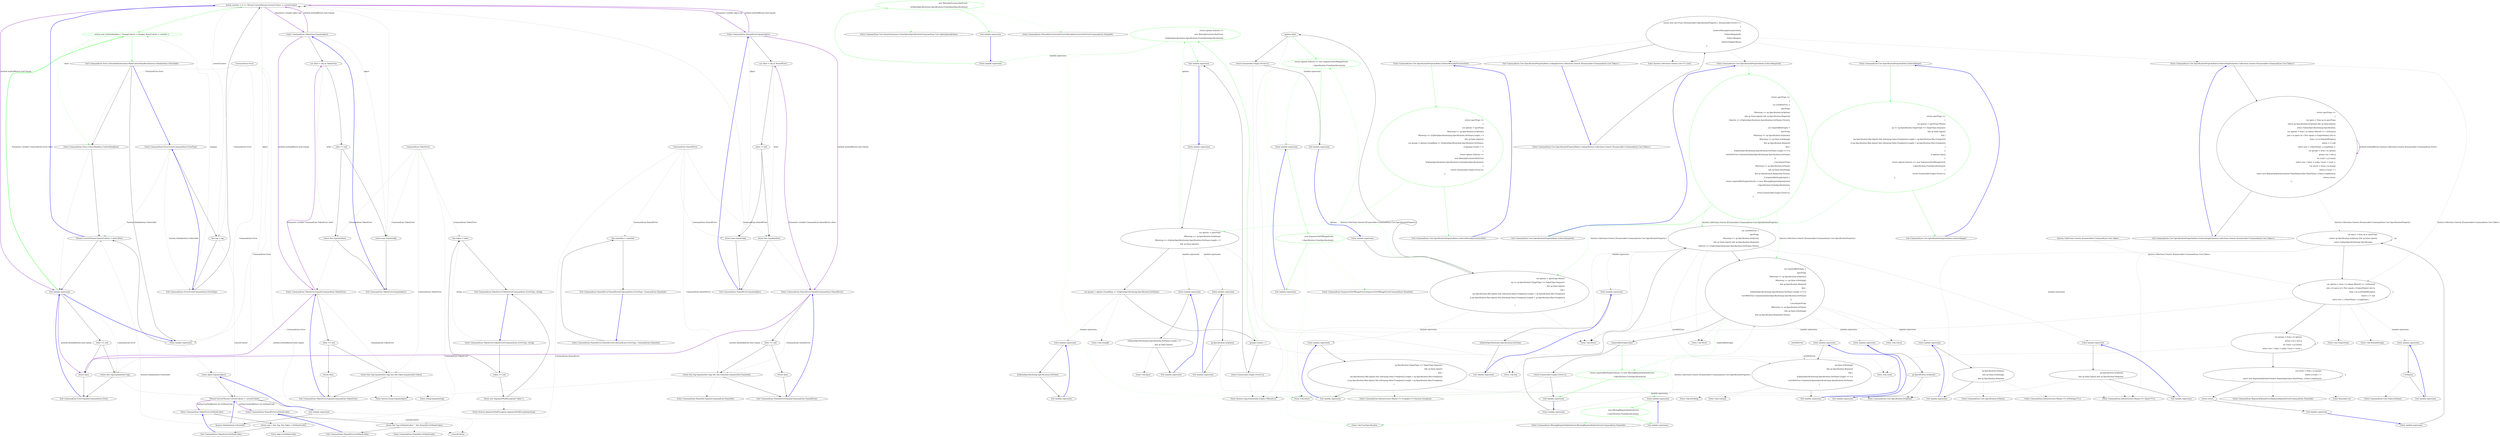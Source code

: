 digraph  {
m1_3 [label="Action resetter = () => Thread.CurrentThread.CurrentCulture = currentCulutre", span="26-26", cluster="CommandLine.Tests.CultureInfoExtensions.MakeCultureHandlers(System.Globalization.CultureInfo)", file="SentenceBuilder.cs"];
m1_4 [label="return new CultureHandlers { ChangeCulture = changer, ResetCulture = resetter };", span="28-28", cluster="CommandLine.Tests.CultureInfoExtensions.MakeCultureHandlers(System.Globalization.CultureInfo)", color=green, community=0, file="SentenceBuilder.cs"];
m1_5 [label="Exit CommandLine.Tests.CultureInfoExtensions.MakeCultureHandlers(System.Globalization.CultureInfo)", span="20-20", cluster="CommandLine.Tests.CultureInfoExtensions.MakeCultureHandlers(System.Globalization.CultureInfo)", file="SentenceBuilder.cs"];
m1_6 [label="Entry CommandLine.Tests.CultureHandlers.CultureHandlers()", span="12-12", cluster="CommandLine.Tests.CultureHandlers.CultureHandlers()", file="SentenceBuilder.cs"];
m1_7 [label="Entry lambda expression", span="24-24", cluster="lambda expression", file="SentenceBuilder.cs"];
m1_8 [label="Thread.CurrentThread.CurrentCulture = newCulture", span="24-24", cluster="lambda expression", file="SentenceBuilder.cs"];
m1_0 [label="Entry CommandLine.Error.Error(CommandLine.ErrorType)", span="65-65", cluster="CommandLine.Error.Error(CommandLine.ErrorType)", file="SentenceBuilder.cs"];
m1_1 [label="this.tag = tag", span="67-67", cluster="CommandLine.Error.Error(CommandLine.ErrorType)", file="SentenceBuilder.cs"];
m1_2 [label="Exit CommandLine.Error.Error(CommandLine.ErrorType)", span="65-65", cluster="CommandLine.Error.Error(CommandLine.ErrorType)", file="SentenceBuilder.cs"];
m1_9 [label="Exit lambda expression", span="24-24", cluster="lambda expression", file="SentenceBuilder.cs"];
m1_15 [label="other == null", span="110-110", cluster="CommandLine.Error.Equals(CommandLine.Error)", file="SentenceBuilder.cs"];
m1_17 [label="return this.Tag.Equals(other.Tag);", span="115-115", cluster="CommandLine.Error.Equals(CommandLine.Error)", file="SentenceBuilder.cs"];
m1_16 [label="return false;", span="112-112", cluster="CommandLine.Error.Equals(CommandLine.Error)", file="SentenceBuilder.cs"];
m1_18 [label="Exit CommandLine.Error.Equals(CommandLine.Error)", span="108-108", cluster="CommandLine.Error.Equals(CommandLine.Error)", file="SentenceBuilder.cs"];
m1_11 [label="Thread.CurrentThread.CurrentCulture = currentCulutre", span="26-26", cluster="lambda expression", file="SentenceBuilder.cs"];
m1_12 [label="Exit lambda expression", span="26-26", cluster="lambda expression", file="SentenceBuilder.cs"];
m1_13 [label="System.Globalization.CultureInfo", span="", cluster="CommandLine.Error.GetHashCode()", file="SentenceBuilder.cs"];
m1_19 [label="Entry System.Enum.Equals(object)", span="0-0", cluster="System.Enum.Equals(object)", file="SentenceBuilder.cs"];
m1_10 [label="Entry object.Equals(object)", span="0-0", cluster="object.Equals(object)", file="SentenceBuilder.cs"];
m1_32 [label="Entry CommandLine.TokenError.Equals(CommandLine.TokenError)", span="172-172", cluster="CommandLine.TokenError.Equals(CommandLine.TokenError)", file="SentenceBuilder.cs"];
m1_37 [label="other == null", span="174-174", cluster="CommandLine.TokenError.Equals(CommandLine.TokenError)", file="SentenceBuilder.cs"];
m1_39 [label="return this.Tag.Equals(other.Tag) && this.Token.Equals(other.Token);", span="179-179", cluster="CommandLine.TokenError.Equals(CommandLine.TokenError)", file="SentenceBuilder.cs"];
m1_38 [label="return false;", span="176-176", cluster="CommandLine.TokenError.Equals(CommandLine.TokenError)", file="SentenceBuilder.cs"];
m1_40 [label="Exit CommandLine.TokenError.Equals(CommandLine.TokenError)", span="172-172", cluster="CommandLine.TokenError.Equals(CommandLine.TokenError)", file="SentenceBuilder.cs"];
m1_53 [label="Entry CommandLine.NamedError.Equals(CommandLine.NamedError)", span="245-245", cluster="CommandLine.NamedError.Equals(CommandLine.NamedError)", file="SentenceBuilder.cs"];
m1_58 [label="other == null", span="247-247", cluster="CommandLine.NamedError.Equals(CommandLine.NamedError)", file="SentenceBuilder.cs"];
m1_60 [label="return this.Tag.Equals(other.Tag) && this.NameInfo.Equals(other.NameInfo);", span="252-252", cluster="CommandLine.NamedError.Equals(CommandLine.NamedError)", file="SentenceBuilder.cs"];
m1_59 [label="return false;", span="249-249", cluster="CommandLine.NamedError.Equals(CommandLine.NamedError)", file="SentenceBuilder.cs"];
m1_61 [label="Exit CommandLine.NamedError.Equals(CommandLine.NamedError)", span="245-245", cluster="CommandLine.NamedError.Equals(CommandLine.NamedError)", file="SentenceBuilder.cs"];
m1_26 [label="Entry CommandLine.TokenError.Equals(object)", span="147-147", cluster="CommandLine.TokenError.Equals(object)", file="SentenceBuilder.cs"];
m1_30 [label="return base.Equals(obj);", span="155-155", cluster="CommandLine.TokenError.Equals(object)", file="SentenceBuilder.cs"];
m1_27 [label="var other = obj as TokenError", span="149-149", cluster="CommandLine.TokenError.Equals(object)", file="SentenceBuilder.cs"];
m1_28 [label="other != null", span="150-150", cluster="CommandLine.TokenError.Equals(object)", file="SentenceBuilder.cs"];
m1_29 [label="return this.Equals(other);", span="152-152", cluster="CommandLine.TokenError.Equals(object)", file="SentenceBuilder.cs"];
m1_31 [label="Exit CommandLine.TokenError.Equals(object)", span="147-147", cluster="CommandLine.TokenError.Equals(object)", file="SentenceBuilder.cs"];
m1_36 [label="Entry object.GetHashCode()", span="0-0", cluster="object.GetHashCode()", file="SentenceBuilder.cs"];
m1_54 [label="Entry CommandLine.NamedError.GetHashCode()", span="235-235", cluster="CommandLine.NamedError.GetHashCode()", file="SentenceBuilder.cs"];
m1_55 [label="return this.Tag.GetHashCode() ^ this.NameInfo.GetHashCode();", span="237-237", cluster="CommandLine.NamedError.GetHashCode()", file="SentenceBuilder.cs"];
m1_56 [label="Exit CommandLine.NamedError.GetHashCode()", span="235-235", cluster="CommandLine.NamedError.GetHashCode()", file="SentenceBuilder.cs"];
m1_33 [label="Entry CommandLine.TokenError.GetHashCode()", span="162-162", cluster="CommandLine.TokenError.GetHashCode()", file="SentenceBuilder.cs"];
m1_34 [label="return new { this.Tag, this.Token }.GetHashCode();", span="164-164", cluster="CommandLine.TokenError.GetHashCode()", file="SentenceBuilder.cs"];
m1_35 [label="Exit CommandLine.TokenError.GetHashCode()", span="162-162", cluster="CommandLine.TokenError.GetHashCode()", file="SentenceBuilder.cs"];
m1_62 [label="Entry CommandLine.NameInfo.Equals(CommandLine.NameInfo)", span="108-108", cluster="CommandLine.NameInfo.Equals(CommandLine.NameInfo)", file="SentenceBuilder.cs"];
m1_41 [label="Entry string.Equals(string)", span="0-0", cluster="string.Equals(string)", file="SentenceBuilder.cs"];
m1_14 [label=currentCulutre, span="", cluster="System.Enum.GetHashCode()", file="SentenceBuilder.cs"];
m1_57 [label="Entry CommandLine.NameInfo.GetHashCode()", span="98-98", cluster="CommandLine.NameInfo.GetHashCode()", file="SentenceBuilder.cs"];
m1_44 [label="Entry CommandLine.NamedError.NamedError(CommandLine.ErrorType, CommandLine.NameInfo)", span="201-201", cluster="CommandLine.NamedError.NamedError(CommandLine.ErrorType, CommandLine.NameInfo)", file="SentenceBuilder.cs"];
m1_45 [label="this.nameInfo = nameInfo", span="204-204", cluster="CommandLine.NamedError.NamedError(CommandLine.ErrorType, CommandLine.NameInfo)", file="SentenceBuilder.cs"];
m1_46 [label="Exit CommandLine.NamedError.NamedError(CommandLine.ErrorType, CommandLine.NameInfo)", span="201-201", cluster="CommandLine.NamedError.NamedError(CommandLine.ErrorType, CommandLine.NameInfo)", file="SentenceBuilder.cs"];
m1_25 [label="Entry System.ArgumentNullException.ArgumentNullException(string)", span="0-0", cluster="System.ArgumentNullException.ArgumentNullException(string)", file="SentenceBuilder.cs"];
m1_47 [label="Entry CommandLine.NamedError.Equals(object)", span="220-220", cluster="CommandLine.NamedError.Equals(object)", file="SentenceBuilder.cs"];
m1_51 [label="return base.Equals(obj);", span="228-228", cluster="CommandLine.NamedError.Equals(object)", file="SentenceBuilder.cs"];
m1_48 [label="var other = obj as NamedError", span="222-222", cluster="CommandLine.NamedError.Equals(object)", file="SentenceBuilder.cs"];
m1_49 [label="other != null", span="223-223", cluster="CommandLine.NamedError.Equals(object)", file="SentenceBuilder.cs"];
m1_50 [label="return this.Equals(other);", span="225-225", cluster="CommandLine.NamedError.Equals(object)", file="SentenceBuilder.cs"];
m1_52 [label="Exit CommandLine.NamedError.Equals(object)", span="220-220", cluster="CommandLine.NamedError.Equals(object)", file="SentenceBuilder.cs"];
m1_20 [label="Entry CommandLine.TokenError.TokenError(CommandLine.ErrorType, string)", span="126-126", cluster="CommandLine.TokenError.TokenError(CommandLine.ErrorType, string)", file="SentenceBuilder.cs"];
m1_23 [label="this.token = token", span="131-131", cluster="CommandLine.TokenError.TokenError(CommandLine.ErrorType, string)", file="SentenceBuilder.cs"];
m1_21 [label="token == null", span="129-129", cluster="CommandLine.TokenError.TokenError(CommandLine.ErrorType, string)", file="SentenceBuilder.cs"];
m1_22 [label="throw new ArgumentNullException(''token'');", span="129-129", cluster="CommandLine.TokenError.TokenError(CommandLine.ErrorType, string)", file="SentenceBuilder.cs"];
m1_24 [label="Exit CommandLine.TokenError.TokenError(CommandLine.ErrorType, string)", span="126-126", cluster="CommandLine.TokenError.TokenError(CommandLine.ErrorType, string)", file="SentenceBuilder.cs"];
m1_86 [label="CommandLine.Error", span="", file="SentenceBuilder.cs"];
m1_87 [label="CommandLine.TokenError", span="", file="SentenceBuilder.cs"];
m1_88 [label="CommandLine.NamedError", span="", file="SentenceBuilder.cs"];
m3_37 [label="Entry CommandLine.Core.NameExtensions.FromOptionSpecification(CommandLine.Core.OptionSpecification)", span="15-15", cluster="CommandLine.Core.NameExtensions.FromOptionSpecification(CommandLine.Core.OptionSpecification)", file="SpecificationPropertyRules.cs"];
m3_103 [label="Entry NameInfo.cstr", span="", cluster="NameInfo.cstr", file="SpecificationPropertyRules.cs"];
m3_53 [label="Entry CommandLine.Infrastructure.Maybe<T>.IsJust<T>()", span="149-149", cluster="CommandLine.Infrastructure.Maybe<T>.IsJust<T>()", file="SpecificationPropertyRules.cs"];
m3_4 [label="Entry CommandLine.Core.SpecificationPropertyRules.EnforceMutuallyExclusiveSet()", span="24-24", cluster="CommandLine.Core.SpecificationPropertyRules.EnforceMutuallyExclusiveSet()", file="SpecificationPropertyRules.cs"];
m3_8 [label="return specProps =>\r\n                {\r\n                    var options = specProps\r\n                            .Where(sp => sp.Specification.IsOption())\r\n                            .Where(sp => ((OptionSpecification)sp.Specification).SetName.Length > 0\r\n                                   && sp.Value.IsJust());\r\n                    var groups = options.GroupBy(g => ((OptionSpecification)g.Specification).SetName);\r\n                    if (groups.Count() > 1)\r\n                    {\r\n                        return options.Select(s =>\r\n                            new MutuallyExclusiveSetError(\r\n                                ((OptionSpecification)s.Specification).FromOptionSpecification()));\r\n                    }\r\n                    return Enumerable.Empty<Error>();\r\n                };", span="26-40", cluster="CommandLine.Core.SpecificationPropertyRules.EnforceMutuallyExclusiveSet()", color=green, community=0, file="SpecificationPropertyRules.cs"];
m3_9 [label="Exit CommandLine.Core.SpecificationPropertyRules.EnforceMutuallyExclusiveSet()", span="24-24", cluster="CommandLine.Core.SpecificationPropertyRules.EnforceMutuallyExclusiveSet()", file="SpecificationPropertyRules.cs"];
m3_6 [label="Entry CommandLine.Core.SpecificationPropertyRules.EnforceRange()", span="74-74", cluster="CommandLine.Core.SpecificationPropertyRules.EnforceRange()", file="SpecificationPropertyRules.cs"];
m3_75 [label="return specProps =>\r\n                {\r\n                    var options = specProps.Where(\r\n                        sp => sp.Specification.TargetType == TargetType.Sequence\r\n                        && sp.Value.IsJust()\r\n                        && (\r\n                            (sp.Specification.Min.IsJust() && ((Array)sp.Value.FromJust()).Length < sp.Specification.Min.FromJust())\r\n                            || (sp.Specification.Max.IsJust() && ((Array)sp.Value.FromJust()).Length > sp.Specification.Max.FromJust())\r\n                        )\r\n                    );\r\n                    if (options.Any())\r\n                    {\r\n                        return options.Select(s => new SequenceOutOfRangeError(\r\n                            s.Specification.FromSpecification()));\r\n                    }\r\n                    return Enumerable.Empty<Error>();\r\n                };", span="76-92", cluster="CommandLine.Core.SpecificationPropertyRules.EnforceRange()", color=green, community=0, file="SpecificationPropertyRules.cs"];
m3_76 [label="Exit CommandLine.Core.SpecificationPropertyRules.EnforceRange()", span="74-74", cluster="CommandLine.Core.SpecificationPropertyRules.EnforceRange()", file="SpecificationPropertyRules.cs"];
m3_73 [label="Entry CommandLine.MissingRequiredOptionError.MissingRequiredOptionError(CommandLine.NameInfo)", span="291-291", cluster="CommandLine.MissingRequiredOptionError.MissingRequiredOptionError(CommandLine.NameInfo)", file="SpecificationPropertyRules.cs"];
m3_107 [label="Entry CommandLine.Core.Token.IsName()", span="68-68", cluster="CommandLine.Core.Token.IsName()", file="SpecificationPropertyRules.cs"];
m3_49 [label="Entry Unk.Any", span="", cluster="Unk.Any", file="SpecificationPropertyRules.cs"];
m3_68 [label="Entry CommandLine.Core.Specification.IsValue()", span="15-15", cluster="CommandLine.Core.Specification.IsValue()", file="SpecificationPropertyRules.cs"];
m3_17 [label="Entry Unk.Where", span="", cluster="Unk.Where", file="SpecificationPropertyRules.cs"];
m3_21 [label="Entry System.Linq.Enumerable.Empty<TResult>()", span="0-0", cluster="System.Linq.Enumerable.Empty<TResult>()", file="SpecificationPropertyRules.cs"];
m3_63 [label="Entry Unk.IsNothing", span="", cluster="Unk.IsNothing", file="SpecificationPropertyRules.cs"];
m3_74 [label="Entry Unk.FromSpecification", span="", cluster="Unk.FromSpecification", file="SpecificationPropertyRules.cs"];
m3_86 [label="Entry CommandLine.Infrastructure.Maybe<T>.FromJust<T>(System.Exception)", span="134-134", cluster="CommandLine.Infrastructure.Maybe<T>.FromJust<T>(System.Exception)", file="SpecificationPropertyRules.cs"];
m3_7 [label="Entry CommandLine.Core.SpecificationPropertyRules.EnforceSingle(System.Collections.Generic.IEnumerable<CommandLine.Core.Token>)", span="95-95", cluster="CommandLine.Core.SpecificationPropertyRules.EnforceSingle(System.Collections.Generic.IEnumerable<CommandLine.Core.Token>)", file="SpecificationPropertyRules.cs"];
m3_91 [label="return specProps =>\r\n                {\r\n                    var specs = from sp in specProps\r\n                                where sp.Specification.IsOption() && sp.Value.IsJust()\r\n                                select (OptionSpecification)sp.Specification;\r\n                    var options = from t in tokens.Where(t => t.IsName())\r\n                                  join o in specs on t.Text equals o.UniqueName() into to\r\n                                  from o in to.DefaultIfEmpty()\r\n                                  where o != null\r\n                                  select new { o.ShortName, o.LongName };\r\n                    var groups = from x in options\r\n                                 group x by x into g\r\n                                 let count = g.Count()\r\n                                 select new { Value = g.Key, Count = count };\r\n                    var errors = from y in groups\r\n                                 where y.Count > 1\r\n                                 select new RepeatedOptionError(new NameInfo(y.Value.ShortName, y.Value.LongName));\r\n                    return errors;\r\n                };", span="97-115", cluster="CommandLine.Core.SpecificationPropertyRules.EnforceSingle(System.Collections.Generic.IEnumerable<CommandLine.Core.Token>)", file="SpecificationPropertyRules.cs"];
m3_92 [label="Exit CommandLine.Core.SpecificationPropertyRules.EnforceSingle(System.Collections.Generic.IEnumerable<CommandLine.Core.Token>)", span="95-95", cluster="CommandLine.Core.SpecificationPropertyRules.EnforceSingle(System.Collections.Generic.IEnumerable<CommandLine.Core.Token>)", file="SpecificationPropertyRules.cs"];
m3_69 [label="Entry CommandLine.Infrastructure.Maybe<T>.IsNothing<T>()", span="144-144", cluster="CommandLine.Infrastructure.Maybe<T>.IsNothing<T>()", file="SpecificationPropertyRules.cs"];
m3_64 [label="Entry Unk.Contains", span="", cluster="Unk.Contains", file="SpecificationPropertyRules.cs"];
m3_90 [label="Entry CommandLine.SequenceOutOfRangeError.SequenceOutOfRangeError(CommandLine.NameInfo)", span="324-324", cluster="CommandLine.SequenceOutOfRangeError.SequenceOutOfRangeError(CommandLine.NameInfo)", file="SpecificationPropertyRules.cs"];
m3_0 [label="Entry CommandLine.Core.SpecificationPropertyRules.Lookup(System.Collections.Generic.IEnumerable<CommandLine.Core.Token>)", span="12-12", cluster="CommandLine.Core.SpecificationPropertyRules.Lookup(System.Collections.Generic.IEnumerable<CommandLine.Core.Token>)", file="SpecificationPropertyRules.cs"];
m3_1 [label="return new List<Func<IEnumerable<SpecificationProperty>, IEnumerable<Error>>>\r\n                {\r\n                    EnforceMutuallyExclusiveSet(),\r\n                    EnforceRequired(),\r\n                    EnforceRange(),\r\n                    EnforceSingle(tokens)\r\n                };", span="15-21", cluster="CommandLine.Core.SpecificationPropertyRules.Lookup(System.Collections.Generic.IEnumerable<CommandLine.Core.Token>)", file="SpecificationPropertyRules.cs"];
m3_2 [label="Exit CommandLine.Core.SpecificationPropertyRules.Lookup(System.Collections.Generic.IEnumerable<CommandLine.Core.Token>)", span="12-12", cluster="CommandLine.Core.SpecificationPropertyRules.Lookup(System.Collections.Generic.IEnumerable<CommandLine.Core.Token>)", file="SpecificationPropertyRules.cs"];
m3_104 [label="Entry lambda expression", span="102-102", cluster="lambda expression", file="SpecificationPropertyRules.cs"];
m3_11 [label="var options = specProps\r\n                            .Where(sp => sp.Specification.IsOption())\r\n                            .Where(sp => ((OptionSpecification)sp.Specification).SetName.Length > 0\r\n                                   && sp.Value.IsJust())", span="28-31", cluster="lambda expression", file="SpecificationPropertyRules.cs"];
m3_10 [label="Entry lambda expression", span="26-40", cluster="lambda expression", file="SpecificationPropertyRules.cs"];
m3_12 [label="var groups = options.GroupBy(g => ((OptionSpecification)g.Specification).SetName)", span="32-32", cluster="lambda expression", file="SpecificationPropertyRules.cs"];
m3_22 [label="Entry lambda expression", span="29-29", cluster="lambda expression", file="SpecificationPropertyRules.cs"];
m3_26 [label="Entry lambda expression", span="30-31", cluster="lambda expression", file="SpecificationPropertyRules.cs"];
m3_14 [label="return options.Select(s =>\r\n                            new MutuallyExclusiveSetError(\r\n                                ((OptionSpecification)s.Specification).FromOptionSpecification()));", span="35-37", cluster="lambda expression", color=green, community=0, file="SpecificationPropertyRules.cs"];
m3_13 [label="groups.Count() > 1", span="33-33", cluster="lambda expression", file="SpecificationPropertyRules.cs"];
m3_30 [label="Entry lambda expression", span="32-32", cluster="lambda expression", file="SpecificationPropertyRules.cs"];
m3_15 [label="return Enumerable.Empty<Error>();", span="39-39", cluster="lambda expression", file="SpecificationPropertyRules.cs"];
m3_16 [label="Exit lambda expression", span="26-40", cluster="lambda expression", file="SpecificationPropertyRules.cs"];
m3_33 [label="Entry lambda expression", span="35-37", cluster="lambda expression", file="SpecificationPropertyRules.cs"];
m3_23 [label="sp.Specification.IsOption()", span="29-29", cluster="lambda expression", file="SpecificationPropertyRules.cs"];
m3_24 [label="Exit lambda expression", span="29-29", cluster="lambda expression", file="SpecificationPropertyRules.cs"];
m3_27 [label="((OptionSpecification)sp.Specification).SetName.Length > 0\r\n                                   && sp.Value.IsJust()", span="30-31", cluster="lambda expression", file="SpecificationPropertyRules.cs"];
m3_28 [label="Exit lambda expression", span="30-31", cluster="lambda expression", file="SpecificationPropertyRules.cs"];
m3_31 [label="((OptionSpecification)g.Specification).SetName", span="32-32", cluster="lambda expression", file="SpecificationPropertyRules.cs"];
m3_32 [label="Exit lambda expression", span="32-32", cluster="lambda expression", file="SpecificationPropertyRules.cs"];
m3_34 [label="new MutuallyExclusiveSetError(\r\n                                ((OptionSpecification)s.Specification).FromOptionSpecification())", span="36-37", cluster="lambda expression", color=green, community=0, file="SpecificationPropertyRules.cs"];
m3_35 [label="Exit lambda expression", span="35-37", cluster="lambda expression", file="SpecificationPropertyRules.cs"];
m3_41 [label="var setsWithTrue =\r\n                    specProps\r\n                        .Where(sp => sp.Specification.IsOption()\r\n                            && sp.Value.IsJust() && sp.Specification.Required)\r\n                        .Select(s => ((OptionSpecification)s.Specification).SetName).ToList()", span="47-51", cluster="lambda expression", file="SpecificationPropertyRules.cs"];
m3_42 [label="var requiredButEmpty =\r\n                    specProps\r\n                        .Where(sp => sp.Specification.IsOption())\r\n                        .Where(sp => sp.Value.IsNothing()\r\n                            && sp.Specification.Required\r\n                            && (\r\n                                ((OptionSpecification)sp.Specification).SetName.Length == 0 ||\r\n                                !setsWithTrue.Contains(((OptionSpecification)sp.Specification).SetName)\r\n                            ))                          \r\n                    .Concat(specProps\r\n                        .Where(sp => sp.Specification.IsValue()\r\n                            && sp.Value.IsNothing()\r\n                            && sp.Specification.Required)).ToList()", span="53-65", cluster="lambda expression", file="SpecificationPropertyRules.cs"];
m3_40 [label="Entry lambda expression", span="45-71", cluster="lambda expression", file="SpecificationPropertyRules.cs"];
m3_50 [label="Entry lambda expression", span="49-50", cluster="lambda expression", file="SpecificationPropertyRules.cs"];
m3_54 [label="Entry lambda expression", span="51-51", cluster="lambda expression", file="SpecificationPropertyRules.cs"];
m3_61 [label="sp.Value.IsNothing()\r\n                            && sp.Specification.Required\r\n                            && (\r\n                                ((OptionSpecification)sp.Specification).SetName.Length == 0 ||\r\n                                !setsWithTrue.Contains(((OptionSpecification)sp.Specification).SetName)\r\n                            )", span="56-61", cluster="lambda expression", file="SpecificationPropertyRules.cs"];
m3_43 [label="requiredButEmpty.Any()", span="66-66", cluster="lambda expression", file="SpecificationPropertyRules.cs"];
m3_57 [label="Entry lambda expression", span="55-55", cluster="lambda expression", file="SpecificationPropertyRules.cs"];
m3_60 [label="Entry lambda expression", span="56-61", cluster="lambda expression", file="SpecificationPropertyRules.cs"];
m3_65 [label="Entry lambda expression", span="63-65", cluster="lambda expression", file="SpecificationPropertyRules.cs"];
m3_44 [label="return requiredButEmpty.Select(s =>new MissingRequiredOptionError(\r\n                            s.Specification.FromSpecification()));", span="67-68", cluster="lambda expression", color=green, community=0, file="SpecificationPropertyRules.cs"];
m3_45 [label="return Enumerable.Empty<Error>();", span="70-70", cluster="lambda expression", file="SpecificationPropertyRules.cs"];
m3_46 [label="Exit lambda expression", span="45-71", cluster="lambda expression", file="SpecificationPropertyRules.cs"];
m3_70 [label="Entry lambda expression", span="67-68", cluster="lambda expression", file="SpecificationPropertyRules.cs"];
m3_51 [label="sp.Specification.IsOption()\r\n                            && sp.Value.IsJust() && sp.Specification.Required", span="49-50", cluster="lambda expression", file="SpecificationPropertyRules.cs"];
m3_52 [label="Exit lambda expression", span="49-50", cluster="lambda expression", file="SpecificationPropertyRules.cs"];
m3_55 [label="((OptionSpecification)s.Specification).SetName", span="51-51", cluster="lambda expression", file="SpecificationPropertyRules.cs"];
m3_56 [label="Exit lambda expression", span="51-51", cluster="lambda expression", file="SpecificationPropertyRules.cs"];
m3_58 [label="sp.Specification.IsOption()", span="55-55", cluster="lambda expression", file="SpecificationPropertyRules.cs"];
m3_59 [label="Exit lambda expression", span="55-55", cluster="lambda expression", file="SpecificationPropertyRules.cs"];
m3_62 [label="Exit lambda expression", span="56-61", cluster="lambda expression", file="SpecificationPropertyRules.cs"];
m3_66 [label="sp.Specification.IsValue()\r\n                            && sp.Value.IsNothing()\r\n                            && sp.Specification.Required", span="63-65", cluster="lambda expression", file="SpecificationPropertyRules.cs"];
m3_67 [label="Exit lambda expression", span="63-65", cluster="lambda expression", file="SpecificationPropertyRules.cs"];
m3_71 [label="new MissingRequiredOptionError(\r\n                            s.Specification.FromSpecification())", span="67-68", cluster="lambda expression", color=green, community=0, file="SpecificationPropertyRules.cs"];
m3_72 [label="Exit lambda expression", span="67-68", cluster="lambda expression", file="SpecificationPropertyRules.cs"];
m3_78 [label="var options = specProps.Where(\r\n                        sp => sp.Specification.TargetType == TargetType.Sequence\r\n                        && sp.Value.IsJust()\r\n                        && (\r\n                            (sp.Specification.Min.IsJust() && ((Array)sp.Value.FromJust()).Length < sp.Specification.Min.FromJust())\r\n                            || (sp.Specification.Max.IsJust() && ((Array)sp.Value.FromJust()).Length > sp.Specification.Max.FromJust())\r\n                        )\r\n                    )", span="78-85", cluster="lambda expression", file="SpecificationPropertyRules.cs"];
m3_77 [label="Entry lambda expression", span="76-92", cluster="lambda expression", file="SpecificationPropertyRules.cs"];
m3_79 [label="options.Any()", span="86-86", cluster="lambda expression", file="SpecificationPropertyRules.cs"];
m3_83 [label="Entry lambda expression", span="79-84", cluster="lambda expression", file="SpecificationPropertyRules.cs"];
m3_80 [label="return options.Select(s => new SequenceOutOfRangeError(\r\n                            s.Specification.FromSpecification()));", span="88-89", cluster="lambda expression", color=green, community=0, file="SpecificationPropertyRules.cs"];
m3_81 [label="return Enumerable.Empty<Error>();", span="91-91", cluster="lambda expression", file="SpecificationPropertyRules.cs"];
m3_82 [label="Exit lambda expression", span="76-92", cluster="lambda expression", file="SpecificationPropertyRules.cs"];
m3_87 [label="Entry lambda expression", span="88-89", cluster="lambda expression", file="SpecificationPropertyRules.cs"];
m3_84 [label="sp.Specification.TargetType == TargetType.Sequence\r\n                        && sp.Value.IsJust()\r\n                        && (\r\n                            (sp.Specification.Min.IsJust() && ((Array)sp.Value.FromJust()).Length < sp.Specification.Min.FromJust())\r\n                            || (sp.Specification.Max.IsJust() && ((Array)sp.Value.FromJust()).Length > sp.Specification.Max.FromJust())\r\n                        )", span="79-84", cluster="lambda expression", file="SpecificationPropertyRules.cs"];
m3_85 [label="Exit lambda expression", span="79-84", cluster="lambda expression", file="SpecificationPropertyRules.cs"];
m3_88 [label="new SequenceOutOfRangeError(\r\n                            s.Specification.FromSpecification())", span="88-89", cluster="lambda expression", color=green, community=0, file="SpecificationPropertyRules.cs"];
m3_89 [label="Exit lambda expression", span="88-89", cluster="lambda expression", file="SpecificationPropertyRules.cs"];
m3_95 [label="var options = from t in tokens.Where(t => t.IsName())\r\n                                  join o in specs on t.Text equals o.UniqueName() into to\r\n                                  from o in to.DefaultIfEmpty()\r\n                                  where o != null\r\n                                  select new { o.ShortName, o.LongName }", span="102-106", cluster="lambda expression", file="SpecificationPropertyRules.cs"];
m3_94 [label="var specs = from sp in specProps\r\n                                where sp.Specification.IsOption() && sp.Value.IsJust()\r\n                                select (OptionSpecification)sp.Specification", span="99-101", cluster="lambda expression", file="SpecificationPropertyRules.cs"];
m3_93 [label="Entry lambda expression", span="97-115", cluster="lambda expression", file="SpecificationPropertyRules.cs"];
m3_96 [label="var groups = from x in options\r\n                                 group x by x into g\r\n                                 let count = g.Count()\r\n                                 select new { Value = g.Key, Count = count }", span="107-110", cluster="lambda expression", file="SpecificationPropertyRules.cs"];
m3_97 [label="var errors = from y in groups\r\n                                 where y.Count > 1\r\n                                 select new RepeatedOptionError(new NameInfo(y.Value.ShortName, y.Value.LongName))", span="111-113", cluster="lambda expression", file="SpecificationPropertyRules.cs"];
m3_98 [label="return errors;", span="114-114", cluster="lambda expression", file="SpecificationPropertyRules.cs"];
m3_99 [label="Exit lambda expression", span="97-115", cluster="lambda expression", file="SpecificationPropertyRules.cs"];
m3_105 [label="t.IsName()", span="102-102", cluster="lambda expression", file="SpecificationPropertyRules.cs"];
m3_106 [label="Exit lambda expression", span="102-102", cluster="lambda expression", file="SpecificationPropertyRules.cs"];
m3_102 [label="Entry CommandLine.RepeatedOptionError.RepeatedOptionError(CommandLine.NameInfo)", span="335-335", cluster="CommandLine.RepeatedOptionError.RepeatedOptionError(CommandLine.NameInfo)", file="SpecificationPropertyRules.cs"];
m3_48 [label="Entry Unk.Concat", span="", cluster="Unk.Concat", file="SpecificationPropertyRules.cs"];
m3_5 [label="Entry CommandLine.Core.SpecificationPropertyRules.EnforceRequired()", span="43-43", cluster="CommandLine.Core.SpecificationPropertyRules.EnforceRequired()", file="SpecificationPropertyRules.cs"];
m3_38 [label="return specProps =>\r\n            {\r\n                var setsWithTrue =\r\n                    specProps\r\n                        .Where(sp => sp.Specification.IsOption()\r\n                            && sp.Value.IsJust() && sp.Specification.Required)\r\n                        .Select(s => ((OptionSpecification)s.Specification).SetName).ToList();\r\n                \r\n                var requiredButEmpty =\r\n                    specProps\r\n                        .Where(sp => sp.Specification.IsOption())\r\n                        .Where(sp => sp.Value.IsNothing()\r\n                            && sp.Specification.Required\r\n                            && (\r\n                                ((OptionSpecification)sp.Specification).SetName.Length == 0 ||\r\n                                !setsWithTrue.Contains(((OptionSpecification)sp.Specification).SetName)\r\n                            ))                          \r\n                    .Concat(specProps\r\n                        .Where(sp => sp.Specification.IsValue()\r\n                            && sp.Value.IsNothing()\r\n                            && sp.Specification.Required)).ToList();\r\n                    if (requiredButEmpty.Any()) {\r\n                        return requiredButEmpty.Select(s =>new MissingRequiredOptionError(\r\n                            s.Specification.FromSpecification()));\r\n                    }\r\n                    return Enumerable.Empty<Error>();\r\n                };", span="45-71", cluster="CommandLine.Core.SpecificationPropertyRules.EnforceRequired()", color=green, community=0, file="SpecificationPropertyRules.cs"];
m3_39 [label="Exit CommandLine.Core.SpecificationPropertyRules.EnforceRequired()", span="43-43", cluster="CommandLine.Core.SpecificationPropertyRules.EnforceRequired()", file="SpecificationPropertyRules.cs"];
m3_20 [label="Entry Unk.Select", span="", cluster="Unk.Select", file="SpecificationPropertyRules.cs"];
m3_29 [label="Entry Unk.IsJust", span="", cluster="Unk.IsJust", file="SpecificationPropertyRules.cs"];
m3_100 [label="Entry Unk.UniqueName", span="", cluster="Unk.UniqueName", file="SpecificationPropertyRules.cs"];
m3_47 [label="Entry Unk.ToList", span="", cluster="Unk.ToList", file="SpecificationPropertyRules.cs"];
m3_36 [label="Entry CommandLine.MutuallyExclusiveSetError.MutuallyExclusiveSetError(CommandLine.NameInfo)", span="302-302", cluster="CommandLine.MutuallyExclusiveSetError.MutuallyExclusiveSetError(CommandLine.NameInfo)", file="SpecificationPropertyRules.cs"];
m3_101 [label="Entry Unk.DefaultIfEmpty", span="", cluster="Unk.DefaultIfEmpty", file="SpecificationPropertyRules.cs"];
m3_25 [label="Entry CommandLine.Core.Specification.IsOption()", span="10-10", cluster="CommandLine.Core.Specification.IsOption()", file="SpecificationPropertyRules.cs"];
m3_3 [label="Entry System.Collections.Generic.List<T>.List()", span="0-0", cluster="System.Collections.Generic.List<T>.List()", file="SpecificationPropertyRules.cs"];
m3_18 [label="Entry Unk.GroupBy", span="", cluster="Unk.GroupBy", file="SpecificationPropertyRules.cs"];
m3_19 [label="Entry Unk.Count", span="", cluster="Unk.Count", file="SpecificationPropertyRules.cs"];
m3_108 [label=setsWithTrue, span="", file="SpecificationPropertyRules.cs"];
m3_109 [label="System.Collections.Generic.IEnumerable<CommandLine.Core.Token>", span="", file="SpecificationPropertyRules.cs"];
m1_3 -> m1_4  [key=0, style=solid, color=green];
m1_3 -> m1_7  [key=1, style=dashed, color=darkseagreen4, label=object];
m1_3 -> m1_9  [key=3, color=darkorchid, style=bold, label="method methodReturn bool Equals"];
m1_3 -> m1_26  [key=3, color=darkorchid, style=bold, label="Parameter variable object obj"];
m1_3 -> m1_47  [key=3, color=darkorchid, style=bold, label="Parameter variable object obj"];
m1_4 -> m1_5  [key=0, style=solid, color=green];
m1_4 -> m1_6  [key=1, style=dashed, color=green, label=other];
m1_5 -> m1_6  [key=0, style=solid];
m1_5 -> m1_7  [key=0, style=solid];
m1_5 -> m1_0  [key=0, style=bold, color=blue];
m1_6 -> m1_9  [key=2, style=dotted];
m1_6 -> m1_8  [key=0, style=solid];
m1_7 -> m1_8  [key=0, style=solid];
m1_7 -> m1_10  [key=2, style=dotted];
m1_8 -> m1_3  [key=0, style=bold, color=blue];
m1_8 -> m1_9  [key=0, style=solid];
m1_0 -> m1_1  [key=0, style=solid];
m1_0 -> m1_2  [key=1, style=dashed, color=darkseagreen4, label="System.Globalization.CultureInfo"];
m1_0 -> m1_8  [key=1, style=dashed, color=darkseagreen4, label="System.Globalization.CultureInfo"];
m1_1 -> m1_2  [key=0, style=solid];
m1_1 -> m1_3  [key=1, style=dashed, color=darkseagreen4, label=currentCulutre];
m1_1 -> m1_11  [key=1, style=dashed, color=darkseagreen4, label=currentCulutre];
m1_2 -> m1_3  [key=0, style=solid];
m1_2 -> m1_4  [key=1, style=dashed, color=darkseagreen4, label=changer];
m1_2 -> m1_0  [key=0, style=bold, color=blue];
m1_9 -> m1_4  [key=3, color=green, style=bold, label="Parameter variable CommandLine.Error other"];
m1_9 -> m1_15  [key=0, style=solid];
m1_9 -> m1_17  [key=1, style=dashed, color=darkseagreen4, label="CommandLine.Error"];
m1_9 -> m1_16  [key=3, color=darkorchid, style=bold, label="method methodReturn bool Equals"];
m1_9 -> m1_7  [key=0, style=bold, color=blue];
m1_15 -> m1_16  [key=0, style=solid];
m1_15 -> m1_17  [key=0, style=solid];
m1_17 -> m1_18  [key=0, style=solid];
m1_17 -> m1_19  [key=2, style=dotted];
m1_16 -> m1_18  [key=0, style=solid];
m1_18 -> m1_9  [key=0, style=bold, color=blue];
m1_11 -> m1_12  [key=0, style=solid];
m1_11 -> m1_33  [key=3, color=darkorchid, style=bold, label="method methodReturn int GetHashCode"];
m1_11 -> m1_54  [key=3, color=darkorchid, style=bold, label="method methodReturn int GetHashCode"];
m1_12 -> m1_13  [key=0, style=solid];
m1_12 -> m1_14  [key=2, style=dotted];
m1_12 -> m1_10  [key=0, style=bold, color=blue];
m1_13 -> m1_11  [key=0, style=bold, color=blue];
m1_13 -> m1_8  [key=1, style=dashed, color=darkseagreen4, label="System.Globalization.CultureInfo"];
m1_10 -> m1_11  [key=0, style=solid];
m1_32 -> m1_16  [key=3, color=darkorchid, style=bold, label="method methodReturn bool Equals"];
m1_32 -> m1_27  [key=3, color=darkorchid, style=bold, label="Parameter variable CommandLine.TokenError other"];
m1_32 -> m1_37  [key=0, style=solid];
m1_32 -> m1_39  [key=1, style=dashed, color=darkseagreen4, label="CommandLine.TokenError"];
m1_37 -> m1_38  [key=0, style=solid];
m1_37 -> m1_39  [key=0, style=solid];
m1_39 -> m1_19  [key=2, style=dotted];
m1_39 -> m1_40  [key=0, style=solid];
m1_39 -> m1_41  [key=2, style=dotted];
m1_38 -> m1_40  [key=0, style=solid];
m1_40 -> m1_32  [key=0, style=bold, color=blue];
m1_53 -> m1_16  [key=3, color=darkorchid, style=bold, label="method methodReturn bool Equals"];
m1_53 -> m1_48  [key=3, color=darkorchid, style=bold, label="Parameter variable CommandLine.NamedError other"];
m1_53 -> m1_58  [key=0, style=solid];
m1_53 -> m1_60  [key=1, style=dashed, color=darkseagreen4, label="CommandLine.NamedError"];
m1_58 -> m1_59  [key=0, style=solid];
m1_58 -> m1_60  [key=0, style=solid];
m1_60 -> m1_19  [key=2, style=dotted];
m1_60 -> m1_61  [key=0, style=solid];
m1_60 -> m1_62  [key=2, style=dotted];
m1_59 -> m1_61  [key=0, style=solid];
m1_61 -> m1_53  [key=0, style=bold, color=blue];
m1_26 -> m1_3  [key=3, color=darkorchid, style=bold, label="method methodReturn bool Equals"];
m1_26 -> m1_27  [key=0, style=solid];
m1_26 -> m1_30  [key=1, style=dashed, color=darkseagreen4, label=object];
m1_26 -> m1_32  [key=3, color=darkorchid, style=bold, label="method methodReturn bool Equals"];
m1_30 -> m1_3  [key=2, style=dotted];
m1_30 -> m1_31  [key=0, style=solid];
m1_27 -> m1_28  [key=0, style=solid];
m1_27 -> m1_29  [key=1, style=dashed, color=darkseagreen4, label=other];
m1_28 -> m1_30  [key=0, style=solid];
m1_28 -> m1_29  [key=0, style=solid];
m1_29 -> m1_31  [key=0, style=solid];
m1_29 -> m1_32  [key=2, style=dotted];
m1_31 -> m1_26  [key=0, style=bold, color=blue];
m1_54 -> m1_55  [key=0, style=solid];
m1_55 -> m1_56  [key=0, style=solid];
m1_55 -> m1_14  [key=2, style=dotted];
m1_55 -> m1_57  [key=2, style=dotted];
m1_56 -> m1_54  [key=0, style=bold, color=blue];
m1_33 -> m1_34  [key=0, style=solid];
m1_34 -> m1_35  [key=0, style=solid];
m1_34 -> m1_36  [key=2, style=dotted];
m1_35 -> m1_33  [key=0, style=bold, color=blue];
m1_14 -> m1_11  [key=1, style=dashed, color=darkseagreen4, label=currentCulutre];
m1_44 -> m1_45  [key=0, style=solid];
m1_45 -> m1_46  [key=0, style=solid];
m1_46 -> m1_44  [key=0, style=bold, color=blue];
m1_47 -> m1_3  [key=3, color=darkorchid, style=bold, label="method methodReturn bool Equals"];
m1_47 -> m1_48  [key=0, style=solid];
m1_47 -> m1_51  [key=1, style=dashed, color=darkseagreen4, label=object];
m1_47 -> m1_53  [key=3, color=darkorchid, style=bold, label="method methodReturn bool Equals"];
m1_51 -> m1_3  [key=2, style=dotted];
m1_51 -> m1_52  [key=0, style=solid];
m1_48 -> m1_49  [key=0, style=solid];
m1_48 -> m1_50  [key=1, style=dashed, color=darkseagreen4, label=other];
m1_49 -> m1_51  [key=0, style=solid];
m1_49 -> m1_50  [key=0, style=solid];
m1_50 -> m1_52  [key=0, style=solid];
m1_50 -> m1_53  [key=2, style=dotted];
m1_52 -> m1_47  [key=0, style=bold, color=blue];
m1_20 -> m1_23  [key=1, style=dashed, color=darkseagreen4, label=string];
m1_20 -> m1_21  [key=0, style=solid];
m1_23 -> m1_24  [key=0, style=solid];
m1_21 -> m1_23  [key=0, style=solid];
m1_21 -> m1_22  [key=0, style=solid];
m1_22 -> m1_24  [key=0, style=solid];
m1_22 -> m1_25  [key=2, style=dotted];
m1_24 -> m1_20  [key=0, style=bold, color=blue];
m1_86 -> m1_6  [key=1, style=dashed, color=darkseagreen4, label="CommandLine.Error"];
m1_86 -> m1_7  [key=1, style=dashed, color=darkseagreen4, label="CommandLine.Error"];
m1_86 -> m1_17  [key=1, style=dashed, color=darkseagreen4, label="CommandLine.Error"];
m1_86 -> m1_1  [key=1, style=dashed, color=darkseagreen4, label="CommandLine.Error"];
m1_86 -> m1_12  [key=1, style=dashed, color=darkseagreen4, label="CommandLine.Error"];
m1_87 -> m1_30  [key=1, style=dashed, color=darkseagreen4, label="CommandLine.TokenError"];
m1_87 -> m1_23  [key=1, style=dashed, color=darkseagreen4, label="CommandLine.TokenError"];
m1_87 -> m1_29  [key=1, style=dashed, color=darkseagreen4, label="CommandLine.TokenError"];
m1_87 -> m1_34  [key=1, style=dashed, color=darkseagreen4, label="CommandLine.TokenError"];
m1_87 -> m1_39  [key=1, style=dashed, color=darkseagreen4, label="CommandLine.TokenError"];
m1_88 -> m1_51  [key=1, style=dashed, color=darkseagreen4, label="CommandLine.NamedError"];
m1_88 -> m1_45  [key=1, style=dashed, color=darkseagreen4, label="CommandLine.NamedError"];
m1_88 -> m1_50  [key=1, style=dashed, color=darkseagreen4, label="CommandLine.NamedError"];
m1_88 -> m1_55  [key=1, style=dashed, color=darkseagreen4, label="CommandLine.NamedError"];
m1_88 -> m1_60  [key=1, style=dashed, color=darkseagreen4, label="CommandLine.NamedError"];
m3_4 -> m3_8  [key=0, style=solid, color=green];
m3_8 -> m3_9  [key=0, style=solid, color=green];
m3_8 -> m3_11  [key=1, style=dashed, color=green, label="System.Collections.Generic.IEnumerable<CommandLine.Core.SpecificationProperty>"];
m3_9 -> m3_4  [key=0, style=bold, color=blue];
m3_6 -> m3_75  [key=0, style=solid, color=green];
m3_75 -> m3_76  [key=0, style=solid, color=green];
m3_75 -> m3_78  [key=1, style=dashed, color=green, label="System.Collections.Generic.IEnumerable<CommandLine.Core.SpecificationProperty>"];
m3_76 -> m3_6  [key=0, style=bold, color=blue];
m3_7 -> m3_91  [key=0, style=solid];
m3_7 -> m3_95  [key=1, style=dashed, color=darkseagreen4, label="System.Collections.Generic.IEnumerable<CommandLine.Core.Token>"];
m3_91 -> m3_92  [key=0, style=solid];
m3_91 -> m3_94  [key=1, style=dashed, color=darkseagreen4, label="System.Collections.Generic.IEnumerable<CommandLine.Core.SpecificationProperty>"];
m3_91 -> m3_91  [key=3, color=darkorchid, style=bold, label="method methodReturn System.Collections.Generic.IEnumerable<CommandLine.Error> "];
m3_92 -> m3_7  [key=0, style=bold, color=blue];
m3_0 -> m3_1  [key=0, style=solid];
m3_1 -> m3_2  [key=0, style=solid];
m3_1 -> m3_3  [key=2, style=dotted];
m3_1 -> m3_4  [key=2, style=dotted];
m3_1 -> m3_5  [key=2, style=dotted];
m3_1 -> m3_6  [key=2, style=dotted];
m3_1 -> m3_7  [key=2, style=dotted];
m3_2 -> m3_0  [key=0, style=bold, color=blue];
m3_104 -> m3_105  [key=0, style=solid];
m3_11 -> m3_12  [key=0, style=solid];
m3_11 -> m3_17  [key=2, style=dotted];
m3_11 -> m3_22  [key=1, style=dashed, color=darkseagreen4, label="lambda expression"];
m3_11 -> m3_26  [key=1, style=dashed, color=darkseagreen4, label="lambda expression"];
m3_11 -> m3_14  [key=1, style=dashed, color=green, label=options];
m3_10 -> m3_11  [key=0, style=solid];
m3_12 -> m3_13  [key=0, style=solid];
m3_12 -> m3_18  [key=2, style=dotted];
m3_12 -> m3_30  [key=1, style=dashed, color=darkseagreen4, label="lambda expression"];
m3_22 -> m3_23  [key=0, style=solid];
m3_26 -> m3_27  [key=0, style=solid];
m3_14 -> m3_16  [key=0, style=solid, color=green];
m3_14 -> m3_20  [key=2, style=dotted, color=green];
m3_14 -> m3_33  [key=1, style=dashed, color=green, label="lambda expression"];
m3_13 -> m3_14  [key=0, style=solid, color=green];
m3_13 -> m3_15  [key=0, style=solid];
m3_13 -> m3_19  [key=2, style=dotted];
m3_30 -> m3_31  [key=0, style=solid];
m3_15 -> m3_16  [key=0, style=solid];
m3_15 -> m3_21  [key=2, style=dotted];
m3_16 -> m3_10  [key=0, style=bold, color=blue];
m3_33 -> m3_34  [key=0, style=solid, color=green];
m3_23 -> m3_24  [key=0, style=solid];
m3_23 -> m3_25  [key=2, style=dotted];
m3_24 -> m3_22  [key=0, style=bold, color=blue];
m3_27 -> m3_28  [key=0, style=solid];
m3_27 -> m3_29  [key=2, style=dotted];
m3_28 -> m3_26  [key=0, style=bold, color=blue];
m3_31 -> m3_32  [key=0, style=solid];
m3_32 -> m3_30  [key=0, style=bold, color=blue];
m3_34 -> m3_35  [key=0, style=solid, color=green];
m3_34 -> m3_36  [key=2, style=dotted, color=green];
m3_34 -> m3_37  [key=2, style=dotted, color=green];
m3_35 -> m3_33  [key=0, style=bold, color=blue];
m3_41 -> m3_42  [key=0, style=solid];
m3_41 -> m3_17  [key=2, style=dotted];
m3_41 -> m3_20  [key=2, style=dotted];
m3_41 -> m3_47  [key=2, style=dotted];
m3_41 -> m3_50  [key=1, style=dashed, color=darkseagreen4, label="lambda expression"];
m3_41 -> m3_54  [key=1, style=dashed, color=darkseagreen4, label="lambda expression"];
m3_41 -> m3_61  [key=1, style=dashed, color=darkseagreen4, label=setsWithTrue];
m3_42 -> m3_43  [key=0, style=solid];
m3_42 -> m3_17  [key=2, style=dotted];
m3_42 -> m3_48  [key=2, style=dotted];
m3_42 -> m3_47  [key=2, style=dotted];
m3_42 -> m3_57  [key=1, style=dashed, color=darkseagreen4, label="lambda expression"];
m3_42 -> m3_60  [key=1, style=dashed, color=darkseagreen4, label="lambda expression"];
m3_42 -> m3_65  [key=1, style=dashed, color=darkseagreen4, label="lambda expression"];
m3_42 -> m3_44  [key=1, style=dashed, color=green, label=requiredButEmpty];
m3_40 -> m3_41  [key=0, style=solid];
m3_40 -> m3_42  [key=1, style=dashed, color=darkseagreen4, label="System.Collections.Generic.IEnumerable<CommandLine.Core.SpecificationProperty>"];
m3_50 -> m3_51  [key=0, style=solid];
m3_54 -> m3_55  [key=0, style=solid];
m3_61 -> m3_62  [key=0, style=solid];
m3_61 -> m3_63  [key=2, style=dotted];
m3_61 -> m3_64  [key=2, style=dotted];
m3_43 -> m3_44  [key=0, style=solid, color=green];
m3_43 -> m3_45  [key=0, style=solid];
m3_43 -> m3_49  [key=2, style=dotted];
m3_57 -> m3_58  [key=0, style=solid];
m3_60 -> m3_61  [key=0, style=solid];
m3_65 -> m3_66  [key=0, style=solid];
m3_44 -> m3_46  [key=0, style=solid, color=green];
m3_44 -> m3_20  [key=2, style=dotted, color=green];
m3_44 -> m3_70  [key=1, style=dashed, color=green, label="lambda expression"];
m3_45 -> m3_46  [key=0, style=solid];
m3_45 -> m3_21  [key=2, style=dotted];
m3_46 -> m3_40  [key=0, style=bold, color=blue];
m3_70 -> m3_71  [key=0, style=solid, color=green];
m3_51 -> m3_52  [key=0, style=solid];
m3_51 -> m3_25  [key=2, style=dotted];
m3_51 -> m3_53  [key=2, style=dotted];
m3_52 -> m3_50  [key=0, style=bold, color=blue];
m3_55 -> m3_56  [key=0, style=solid];
m3_56 -> m3_54  [key=0, style=bold, color=blue];
m3_58 -> m3_59  [key=0, style=solid];
m3_58 -> m3_25  [key=2, style=dotted];
m3_59 -> m3_57  [key=0, style=bold, color=blue];
m3_62 -> m3_60  [key=0, style=bold, color=blue];
m3_66 -> m3_67  [key=0, style=solid];
m3_66 -> m3_68  [key=2, style=dotted];
m3_66 -> m3_69  [key=2, style=dotted];
m3_67 -> m3_65  [key=0, style=bold, color=blue];
m3_71 -> m3_72  [key=0, style=solid, color=green];
m3_71 -> m3_73  [key=2, style=dotted, color=green];
m3_71 -> m3_74  [key=2, style=dotted, color=green];
m3_72 -> m3_70  [key=0, style=bold, color=blue];
m3_78 -> m3_79  [key=0, style=solid];
m3_78 -> m3_17  [key=2, style=dotted];
m3_78 -> m3_83  [key=1, style=dashed, color=darkseagreen4, label="lambda expression"];
m3_78 -> m3_80  [key=1, style=dashed, color=green, label=options];
m3_77 -> m3_78  [key=0, style=solid];
m3_79 -> m3_80  [key=0, style=solid, color=green];
m3_79 -> m3_81  [key=0, style=solid];
m3_79 -> m3_49  [key=2, style=dotted];
m3_83 -> m3_84  [key=0, style=solid];
m3_80 -> m3_82  [key=0, style=solid, color=green];
m3_80 -> m3_20  [key=2, style=dotted, color=green];
m3_80 -> m3_87  [key=1, style=dashed, color=green, label="lambda expression"];
m3_81 -> m3_82  [key=0, style=solid];
m3_81 -> m3_21  [key=2, style=dotted];
m3_82 -> m3_77  [key=0, style=bold, color=blue];
m3_87 -> m3_88  [key=0, style=solid, color=green];
m3_84 -> m3_85  [key=0, style=solid];
m3_84 -> m3_53  [key=2, style=dotted];
m3_84 -> m3_86  [key=2, style=dotted];
m3_85 -> m3_83  [key=0, style=bold, color=blue];
m3_88 -> m3_89  [key=0, style=solid, color=green];
m3_88 -> m3_90  [key=2, style=dotted, color=green];
m3_88 -> m3_74  [key=2, style=dotted, color=green];
m3_89 -> m3_87  [key=0, style=bold, color=blue];
m3_95 -> m3_96  [key=0, style=solid];
m3_95 -> m3_17  [key=2, style=dotted];
m3_95 -> m3_100  [key=2, style=dotted];
m3_95 -> m3_101  [key=2, style=dotted];
m3_95 -> m3_104  [key=1, style=dashed, color=darkseagreen4, label="lambda expression"];
m3_95 -> m3_95  [key=1, style=dashed, color=darkseagreen4, label=t];
m3_94 -> m3_95  [key=0, style=solid];
m3_94 -> m3_25  [key=2, style=dotted];
m3_94 -> m3_53  [key=2, style=dotted];
m3_94 -> m3_94  [key=1, style=dashed, color=darkseagreen4, label=sp];
m3_93 -> m3_94  [key=0, style=solid];
m3_96 -> m3_97  [key=0, style=solid];
m3_96 -> m3_19  [key=2, style=dotted];
m3_96 -> m3_96  [key=1, style=dashed, color=darkseagreen4, label=x];
m3_97 -> m3_98  [key=0, style=solid];
m3_97 -> m3_102  [key=2, style=dotted];
m3_97 -> m3_103  [key=2, style=dotted];
m3_97 -> m3_97  [key=1, style=dashed, color=darkseagreen4, label=y];
m3_98 -> m3_99  [key=0, style=solid];
m3_99 -> m3_93  [key=0, style=bold, color=blue];
m3_105 -> m3_106  [key=0, style=solid];
m3_105 -> m3_107  [key=2, style=dotted];
m3_106 -> m3_104  [key=0, style=bold, color=blue];
m3_5 -> m3_38  [key=0, style=solid, color=green];
m3_38 -> m3_39  [key=0, style=solid, color=green];
m3_38 -> m3_41  [key=1, style=dashed, color=green, label="System.Collections.Generic.IEnumerable<CommandLine.Core.SpecificationProperty>"];
m3_38 -> m3_42  [key=1, style=dashed, color=green, label="System.Collections.Generic.IEnumerable<CommandLine.Core.SpecificationProperty>"];
m3_39 -> m3_5  [key=0, style=bold, color=blue];
m3_108 -> m3_61  [key=1, style=dashed, color=darkseagreen4, label=setsWithTrue];
m3_109 -> m3_95  [key=1, style=dashed, color=darkseagreen4, label="System.Collections.Generic.IEnumerable<CommandLine.Core.Token>"];
}
